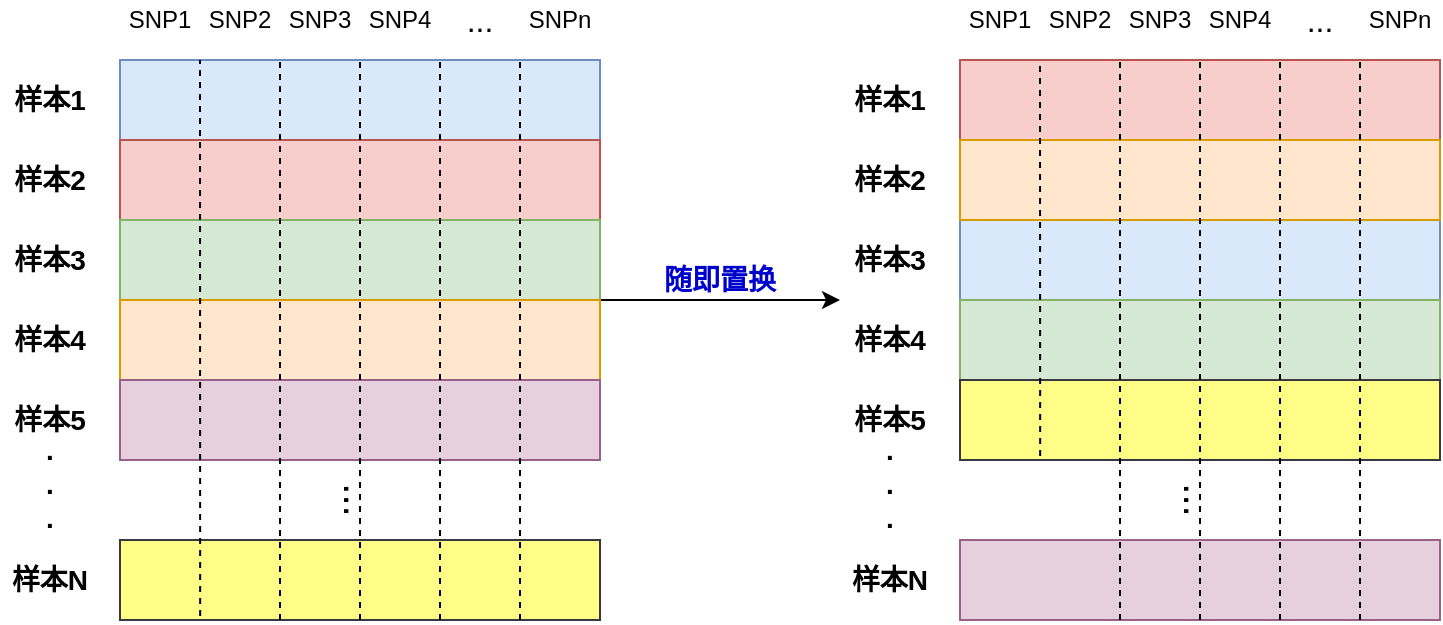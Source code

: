 <mxfile version="14.2.9" type="github">
  <diagram id="VVvAqjeIm9tNppdcGW4X" name="Page-1">
    <mxGraphModel dx="965" dy="574" grid="1" gridSize="10" guides="1" tooltips="1" connect="1" arrows="1" fold="1" page="1" pageScale="1" pageWidth="850" pageHeight="1100" math="0" shadow="0">
      <root>
        <mxCell id="0" />
        <mxCell id="1" parent="0" />
        <mxCell id="5PdYdf-0ahZzF7gw6_ej-33" value="" style="endArrow=classic;html=1;" edge="1" parent="1">
          <mxGeometry width="50" height="50" relative="1" as="geometry">
            <mxPoint x="320" y="160" as="sourcePoint" />
            <mxPoint x="440" y="160" as="targetPoint" />
          </mxGeometry>
        </mxCell>
        <mxCell id="5PdYdf-0ahZzF7gw6_ej-34" value="" style="group" vertex="1" connectable="0" parent="1">
          <mxGeometry x="20" y="10" width="300" height="310" as="geometry" />
        </mxCell>
        <mxCell id="5PdYdf-0ahZzF7gw6_ej-7" value="" style="rounded=0;whiteSpace=wrap;html=1;fillColor=#dae8fc;strokeColor=#6c8ebf;" vertex="1" parent="5PdYdf-0ahZzF7gw6_ej-34">
          <mxGeometry x="60" y="30" width="240" height="40" as="geometry" />
        </mxCell>
        <mxCell id="5PdYdf-0ahZzF7gw6_ej-8" value="" style="rounded=0;whiteSpace=wrap;html=1;fillColor=#f8cecc;strokeColor=#b85450;" vertex="1" parent="5PdYdf-0ahZzF7gw6_ej-34">
          <mxGeometry x="60" y="70" width="240" height="40" as="geometry" />
        </mxCell>
        <mxCell id="5PdYdf-0ahZzF7gw6_ej-9" value="" style="rounded=0;whiteSpace=wrap;html=1;fillColor=#d5e8d4;strokeColor=#82b366;" vertex="1" parent="5PdYdf-0ahZzF7gw6_ej-34">
          <mxGeometry x="60" y="110" width="240" height="40" as="geometry" />
        </mxCell>
        <mxCell id="5PdYdf-0ahZzF7gw6_ej-10" value="" style="rounded=0;whiteSpace=wrap;html=1;fillColor=#ffe6cc;strokeColor=#d79b00;" vertex="1" parent="5PdYdf-0ahZzF7gw6_ej-34">
          <mxGeometry x="60" y="150" width="240" height="40" as="geometry" />
        </mxCell>
        <mxCell id="5PdYdf-0ahZzF7gw6_ej-11" value="" style="rounded=0;whiteSpace=wrap;html=1;fillColor=#e6d0de;strokeColor=#996185;" vertex="1" parent="5PdYdf-0ahZzF7gw6_ej-34">
          <mxGeometry x="60" y="190" width="240" height="40" as="geometry" />
        </mxCell>
        <mxCell id="5PdYdf-0ahZzF7gw6_ej-12" value="" style="rounded=0;whiteSpace=wrap;html=1;fillColor=#ffff88;strokeColor=#36393d;" vertex="1" parent="5PdYdf-0ahZzF7gw6_ej-34">
          <mxGeometry x="60" y="270" width="240" height="40" as="geometry" />
        </mxCell>
        <mxCell id="5PdYdf-0ahZzF7gw6_ej-13" value="&lt;font style=&quot;font-size: 20px&quot;&gt;...&lt;/font&gt;" style="text;html=1;strokeColor=none;fillColor=none;align=center;verticalAlign=middle;whiteSpace=wrap;rounded=0;rotation=90;" vertex="1" parent="5PdYdf-0ahZzF7gw6_ej-34">
          <mxGeometry x="160" y="240" width="40" height="20" as="geometry" />
        </mxCell>
        <mxCell id="5PdYdf-0ahZzF7gw6_ej-14" value="" style="endArrow=none;dashed=1;html=1;exitX=0.167;exitY=0.95;exitDx=0;exitDy=0;exitPerimeter=0;" edge="1" parent="5PdYdf-0ahZzF7gw6_ej-34" source="5PdYdf-0ahZzF7gw6_ej-12">
          <mxGeometry width="50" height="50" relative="1" as="geometry">
            <mxPoint x="380" y="310" as="sourcePoint" />
            <mxPoint x="100" y="30" as="targetPoint" />
          </mxGeometry>
        </mxCell>
        <mxCell id="5PdYdf-0ahZzF7gw6_ej-15" value="" style="endArrow=none;dashed=1;html=1;exitX=0.167;exitY=0.95;exitDx=0;exitDy=0;exitPerimeter=0;" edge="1" parent="5PdYdf-0ahZzF7gw6_ej-34">
          <mxGeometry width="50" height="50" relative="1" as="geometry">
            <mxPoint x="140" y="310" as="sourcePoint" />
            <mxPoint x="140" y="30" as="targetPoint" />
          </mxGeometry>
        </mxCell>
        <mxCell id="5PdYdf-0ahZzF7gw6_ej-16" value="" style="endArrow=none;dashed=1;html=1;exitX=0.167;exitY=0.95;exitDx=0;exitDy=0;exitPerimeter=0;" edge="1" parent="5PdYdf-0ahZzF7gw6_ej-34">
          <mxGeometry width="50" height="50" relative="1" as="geometry">
            <mxPoint x="180" y="310" as="sourcePoint" />
            <mxPoint x="180" y="30" as="targetPoint" />
          </mxGeometry>
        </mxCell>
        <mxCell id="5PdYdf-0ahZzF7gw6_ej-17" value="" style="endArrow=none;dashed=1;html=1;exitX=0.167;exitY=0.95;exitDx=0;exitDy=0;exitPerimeter=0;" edge="1" parent="5PdYdf-0ahZzF7gw6_ej-34">
          <mxGeometry width="50" height="50" relative="1" as="geometry">
            <mxPoint x="220" y="310" as="sourcePoint" />
            <mxPoint x="220" y="30" as="targetPoint" />
          </mxGeometry>
        </mxCell>
        <mxCell id="5PdYdf-0ahZzF7gw6_ej-18" value="" style="endArrow=none;dashed=1;html=1;exitX=0.167;exitY=0.95;exitDx=0;exitDy=0;exitPerimeter=0;" edge="1" parent="5PdYdf-0ahZzF7gw6_ej-34">
          <mxGeometry width="50" height="50" relative="1" as="geometry">
            <mxPoint x="260" y="310" as="sourcePoint" />
            <mxPoint x="260" y="30" as="targetPoint" />
          </mxGeometry>
        </mxCell>
        <mxCell id="5PdYdf-0ahZzF7gw6_ej-19" value="&lt;font style=&quot;font-size: 14px&quot;&gt;&lt;b&gt;样本1&lt;/b&gt;&lt;/font&gt;" style="text;html=1;strokeColor=none;fillColor=none;align=center;verticalAlign=middle;whiteSpace=wrap;rounded=0;" vertex="1" parent="5PdYdf-0ahZzF7gw6_ej-34">
          <mxGeometry y="40" width="50" height="20" as="geometry" />
        </mxCell>
        <mxCell id="5PdYdf-0ahZzF7gw6_ej-20" value="&lt;font style=&quot;font-size: 14px&quot;&gt;&lt;b&gt;样本2&lt;/b&gt;&lt;/font&gt;" style="text;html=1;strokeColor=none;fillColor=none;align=center;verticalAlign=middle;whiteSpace=wrap;rounded=0;" vertex="1" parent="5PdYdf-0ahZzF7gw6_ej-34">
          <mxGeometry y="80" width="50" height="20" as="geometry" />
        </mxCell>
        <mxCell id="5PdYdf-0ahZzF7gw6_ej-22" value="&lt;font style=&quot;font-size: 14px&quot;&gt;&lt;b&gt;样本3&lt;/b&gt;&lt;/font&gt;" style="text;html=1;strokeColor=none;fillColor=none;align=center;verticalAlign=middle;whiteSpace=wrap;rounded=0;" vertex="1" parent="5PdYdf-0ahZzF7gw6_ej-34">
          <mxGeometry y="120" width="50" height="20" as="geometry" />
        </mxCell>
        <mxCell id="5PdYdf-0ahZzF7gw6_ej-23" value="&lt;font style=&quot;font-size: 14px&quot;&gt;&lt;b&gt;样本4&lt;/b&gt;&lt;/font&gt;" style="text;html=1;strokeColor=none;fillColor=none;align=center;verticalAlign=middle;whiteSpace=wrap;rounded=0;" vertex="1" parent="5PdYdf-0ahZzF7gw6_ej-34">
          <mxGeometry y="160" width="50" height="20" as="geometry" />
        </mxCell>
        <mxCell id="5PdYdf-0ahZzF7gw6_ej-24" value="&lt;font style=&quot;font-size: 14px&quot;&gt;&lt;b&gt;样本5&lt;/b&gt;&lt;/font&gt;" style="text;html=1;strokeColor=none;fillColor=none;align=center;verticalAlign=middle;whiteSpace=wrap;rounded=0;" vertex="1" parent="5PdYdf-0ahZzF7gw6_ej-34">
          <mxGeometry y="200" width="50" height="20" as="geometry" />
        </mxCell>
        <mxCell id="5PdYdf-0ahZzF7gw6_ej-25" value="&lt;span style=&quot;font-size: 14px&quot;&gt;&lt;b&gt;.&lt;br&gt;.&lt;br&gt;.&lt;br&gt;&lt;br&gt;&lt;/b&gt;&lt;/span&gt;" style="text;html=1;strokeColor=none;fillColor=none;align=center;verticalAlign=middle;whiteSpace=wrap;rounded=0;" vertex="1" parent="5PdYdf-0ahZzF7gw6_ej-34">
          <mxGeometry y="240" width="50" height="20" as="geometry" />
        </mxCell>
        <mxCell id="5PdYdf-0ahZzF7gw6_ej-26" value="&lt;font style=&quot;font-size: 14px&quot;&gt;&lt;b&gt;样本N&lt;/b&gt;&lt;/font&gt;" style="text;html=1;strokeColor=none;fillColor=none;align=center;verticalAlign=middle;whiteSpace=wrap;rounded=0;" vertex="1" parent="5PdYdf-0ahZzF7gw6_ej-34">
          <mxGeometry y="280" width="50" height="20" as="geometry" />
        </mxCell>
        <mxCell id="5PdYdf-0ahZzF7gw6_ej-27" value="SNP1" style="text;html=1;strokeColor=none;fillColor=none;align=center;verticalAlign=middle;whiteSpace=wrap;rounded=0;" vertex="1" parent="5PdYdf-0ahZzF7gw6_ej-34">
          <mxGeometry x="60" width="40" height="20" as="geometry" />
        </mxCell>
        <mxCell id="5PdYdf-0ahZzF7gw6_ej-28" value="SNP2" style="text;html=1;strokeColor=none;fillColor=none;align=center;verticalAlign=middle;whiteSpace=wrap;rounded=0;" vertex="1" parent="5PdYdf-0ahZzF7gw6_ej-34">
          <mxGeometry x="100" width="40" height="20" as="geometry" />
        </mxCell>
        <mxCell id="5PdYdf-0ahZzF7gw6_ej-29" value="SNP3" style="text;html=1;strokeColor=none;fillColor=none;align=center;verticalAlign=middle;whiteSpace=wrap;rounded=0;" vertex="1" parent="5PdYdf-0ahZzF7gw6_ej-34">
          <mxGeometry x="140" width="40" height="20" as="geometry" />
        </mxCell>
        <mxCell id="5PdYdf-0ahZzF7gw6_ej-30" value="SNP4" style="text;html=1;strokeColor=none;fillColor=none;align=center;verticalAlign=middle;whiteSpace=wrap;rounded=0;" vertex="1" parent="5PdYdf-0ahZzF7gw6_ej-34">
          <mxGeometry x="180" width="40" height="20" as="geometry" />
        </mxCell>
        <mxCell id="5PdYdf-0ahZzF7gw6_ej-31" value="&lt;font style=&quot;font-size: 16px&quot;&gt;...&lt;/font&gt;" style="text;html=1;strokeColor=none;fillColor=none;align=center;verticalAlign=middle;whiteSpace=wrap;rounded=0;" vertex="1" parent="5PdYdf-0ahZzF7gw6_ej-34">
          <mxGeometry x="220" width="40" height="20" as="geometry" />
        </mxCell>
        <mxCell id="5PdYdf-0ahZzF7gw6_ej-32" value="SNPn" style="text;html=1;strokeColor=none;fillColor=none;align=center;verticalAlign=middle;whiteSpace=wrap;rounded=0;" vertex="1" parent="5PdYdf-0ahZzF7gw6_ej-34">
          <mxGeometry x="260" width="40" height="20" as="geometry" />
        </mxCell>
        <mxCell id="5PdYdf-0ahZzF7gw6_ej-36" value="" style="rounded=0;whiteSpace=wrap;html=1;fillColor=#dae8fc;strokeColor=#6c8ebf;" vertex="1" parent="1">
          <mxGeometry x="500" y="120" width="240" height="40" as="geometry" />
        </mxCell>
        <mxCell id="5PdYdf-0ahZzF7gw6_ej-37" value="" style="rounded=0;whiteSpace=wrap;html=1;fillColor=#f8cecc;strokeColor=#b85450;" vertex="1" parent="1">
          <mxGeometry x="500" y="40" width="240" height="40" as="geometry" />
        </mxCell>
        <mxCell id="5PdYdf-0ahZzF7gw6_ej-38" value="" style="rounded=0;whiteSpace=wrap;html=1;fillColor=#d5e8d4;strokeColor=#82b366;" vertex="1" parent="1">
          <mxGeometry x="500" y="160" width="240" height="40" as="geometry" />
        </mxCell>
        <mxCell id="5PdYdf-0ahZzF7gw6_ej-39" value="" style="rounded=0;whiteSpace=wrap;html=1;fillColor=#ffe6cc;strokeColor=#d79b00;" vertex="1" parent="1">
          <mxGeometry x="500" y="80" width="240" height="40" as="geometry" />
        </mxCell>
        <mxCell id="5PdYdf-0ahZzF7gw6_ej-40" value="" style="rounded=0;whiteSpace=wrap;html=1;fillColor=#e6d0de;strokeColor=#996185;" vertex="1" parent="1">
          <mxGeometry x="500" y="280" width="240" height="40" as="geometry" />
        </mxCell>
        <mxCell id="5PdYdf-0ahZzF7gw6_ej-41" value="" style="rounded=0;whiteSpace=wrap;html=1;fillColor=#ffff88;strokeColor=#36393d;" vertex="1" parent="1">
          <mxGeometry x="500" y="200" width="240" height="40" as="geometry" />
        </mxCell>
        <mxCell id="5PdYdf-0ahZzF7gw6_ej-42" value="&lt;font style=&quot;font-size: 20px&quot;&gt;...&lt;/font&gt;" style="text;html=1;strokeColor=none;fillColor=none;align=center;verticalAlign=middle;whiteSpace=wrap;rounded=0;rotation=90;" vertex="1" parent="1">
          <mxGeometry x="600" y="250" width="40" height="20" as="geometry" />
        </mxCell>
        <mxCell id="5PdYdf-0ahZzF7gw6_ej-43" value="" style="endArrow=none;dashed=1;html=1;exitX=0.167;exitY=0.95;exitDx=0;exitDy=0;exitPerimeter=0;" edge="1" parent="1" source="5PdYdf-0ahZzF7gw6_ej-41">
          <mxGeometry x="440" y="10" width="50" height="50" as="geometry">
            <mxPoint x="820" y="320" as="sourcePoint" />
            <mxPoint x="540" y="40" as="targetPoint" />
          </mxGeometry>
        </mxCell>
        <mxCell id="5PdYdf-0ahZzF7gw6_ej-44" value="" style="endArrow=none;dashed=1;html=1;exitX=0.167;exitY=0.95;exitDx=0;exitDy=0;exitPerimeter=0;" edge="1" parent="1">
          <mxGeometry x="440" y="10" width="50" height="50" as="geometry">
            <mxPoint x="580" y="320" as="sourcePoint" />
            <mxPoint x="580" y="40" as="targetPoint" />
          </mxGeometry>
        </mxCell>
        <mxCell id="5PdYdf-0ahZzF7gw6_ej-45" value="" style="endArrow=none;dashed=1;html=1;exitX=0.167;exitY=0.95;exitDx=0;exitDy=0;exitPerimeter=0;" edge="1" parent="1">
          <mxGeometry x="440" y="10" width="50" height="50" as="geometry">
            <mxPoint x="620" y="320" as="sourcePoint" />
            <mxPoint x="620" y="40" as="targetPoint" />
          </mxGeometry>
        </mxCell>
        <mxCell id="5PdYdf-0ahZzF7gw6_ej-46" value="" style="endArrow=none;dashed=1;html=1;exitX=0.167;exitY=0.95;exitDx=0;exitDy=0;exitPerimeter=0;" edge="1" parent="1">
          <mxGeometry x="440" y="10" width="50" height="50" as="geometry">
            <mxPoint x="660" y="320" as="sourcePoint" />
            <mxPoint x="660" y="40" as="targetPoint" />
          </mxGeometry>
        </mxCell>
        <mxCell id="5PdYdf-0ahZzF7gw6_ej-47" value="" style="endArrow=none;dashed=1;html=1;exitX=0.167;exitY=0.95;exitDx=0;exitDy=0;exitPerimeter=0;" edge="1" parent="1">
          <mxGeometry x="440" y="10" width="50" height="50" as="geometry">
            <mxPoint x="700" y="320" as="sourcePoint" />
            <mxPoint x="700" y="40" as="targetPoint" />
          </mxGeometry>
        </mxCell>
        <mxCell id="5PdYdf-0ahZzF7gw6_ej-48" value="&lt;font style=&quot;font-size: 14px&quot;&gt;&lt;b&gt;样本1&lt;/b&gt;&lt;/font&gt;" style="text;html=1;strokeColor=none;fillColor=none;align=center;verticalAlign=middle;whiteSpace=wrap;rounded=0;" vertex="1" parent="1">
          <mxGeometry x="440" y="50" width="50" height="20" as="geometry" />
        </mxCell>
        <mxCell id="5PdYdf-0ahZzF7gw6_ej-49" value="&lt;font style=&quot;font-size: 14px&quot;&gt;&lt;b&gt;样本2&lt;/b&gt;&lt;/font&gt;" style="text;html=1;strokeColor=none;fillColor=none;align=center;verticalAlign=middle;whiteSpace=wrap;rounded=0;" vertex="1" parent="1">
          <mxGeometry x="440" y="90" width="50" height="20" as="geometry" />
        </mxCell>
        <mxCell id="5PdYdf-0ahZzF7gw6_ej-50" value="&lt;font style=&quot;font-size: 14px&quot;&gt;&lt;b&gt;样本3&lt;/b&gt;&lt;/font&gt;" style="text;html=1;strokeColor=none;fillColor=none;align=center;verticalAlign=middle;whiteSpace=wrap;rounded=0;" vertex="1" parent="1">
          <mxGeometry x="440" y="130" width="50" height="20" as="geometry" />
        </mxCell>
        <mxCell id="5PdYdf-0ahZzF7gw6_ej-51" value="&lt;font style=&quot;font-size: 14px&quot;&gt;&lt;b&gt;样本4&lt;/b&gt;&lt;/font&gt;" style="text;html=1;strokeColor=none;fillColor=none;align=center;verticalAlign=middle;whiteSpace=wrap;rounded=0;" vertex="1" parent="1">
          <mxGeometry x="440" y="170" width="50" height="20" as="geometry" />
        </mxCell>
        <mxCell id="5PdYdf-0ahZzF7gw6_ej-52" value="&lt;font style=&quot;font-size: 14px&quot;&gt;&lt;b&gt;样本5&lt;/b&gt;&lt;/font&gt;" style="text;html=1;strokeColor=none;fillColor=none;align=center;verticalAlign=middle;whiteSpace=wrap;rounded=0;" vertex="1" parent="1">
          <mxGeometry x="440" y="210" width="50" height="20" as="geometry" />
        </mxCell>
        <mxCell id="5PdYdf-0ahZzF7gw6_ej-53" value="&lt;span style=&quot;font-size: 14px&quot;&gt;&lt;b&gt;.&lt;br&gt;.&lt;br&gt;.&lt;br&gt;&lt;br&gt;&lt;/b&gt;&lt;/span&gt;" style="text;html=1;strokeColor=none;fillColor=none;align=center;verticalAlign=middle;whiteSpace=wrap;rounded=0;" vertex="1" parent="1">
          <mxGeometry x="440" y="250" width="50" height="20" as="geometry" />
        </mxCell>
        <mxCell id="5PdYdf-0ahZzF7gw6_ej-54" value="&lt;font style=&quot;font-size: 14px&quot;&gt;&lt;b&gt;样本N&lt;/b&gt;&lt;/font&gt;" style="text;html=1;strokeColor=none;fillColor=none;align=center;verticalAlign=middle;whiteSpace=wrap;rounded=0;" vertex="1" parent="1">
          <mxGeometry x="440" y="290" width="50" height="20" as="geometry" />
        </mxCell>
        <mxCell id="5PdYdf-0ahZzF7gw6_ej-55" value="SNP1" style="text;html=1;strokeColor=none;fillColor=none;align=center;verticalAlign=middle;whiteSpace=wrap;rounded=0;" vertex="1" parent="1">
          <mxGeometry x="500" y="10" width="40" height="20" as="geometry" />
        </mxCell>
        <mxCell id="5PdYdf-0ahZzF7gw6_ej-56" value="SNP2" style="text;html=1;strokeColor=none;fillColor=none;align=center;verticalAlign=middle;whiteSpace=wrap;rounded=0;" vertex="1" parent="1">
          <mxGeometry x="540" y="10" width="40" height="20" as="geometry" />
        </mxCell>
        <mxCell id="5PdYdf-0ahZzF7gw6_ej-57" value="SNP3" style="text;html=1;strokeColor=none;fillColor=none;align=center;verticalAlign=middle;whiteSpace=wrap;rounded=0;" vertex="1" parent="1">
          <mxGeometry x="580" y="10" width="40" height="20" as="geometry" />
        </mxCell>
        <mxCell id="5PdYdf-0ahZzF7gw6_ej-58" value="SNP4" style="text;html=1;strokeColor=none;fillColor=none;align=center;verticalAlign=middle;whiteSpace=wrap;rounded=0;" vertex="1" parent="1">
          <mxGeometry x="620" y="10" width="40" height="20" as="geometry" />
        </mxCell>
        <mxCell id="5PdYdf-0ahZzF7gw6_ej-60" value="SNPn" style="text;html=1;strokeColor=none;fillColor=none;align=center;verticalAlign=middle;whiteSpace=wrap;rounded=0;" vertex="1" parent="1">
          <mxGeometry x="700" y="10" width="40" height="20" as="geometry" />
        </mxCell>
        <mxCell id="5PdYdf-0ahZzF7gw6_ej-61" value="&lt;font color=&quot;#0000cc&quot;&gt;随即置换&lt;/font&gt;" style="text;html=1;strokeColor=none;fillColor=none;align=center;verticalAlign=middle;whiteSpace=wrap;rounded=0;fontSize=14;fontStyle=1" vertex="1" parent="1">
          <mxGeometry x="350" y="140" width="60" height="20" as="geometry" />
        </mxCell>
        <mxCell id="5PdYdf-0ahZzF7gw6_ej-62" value="&lt;font style=&quot;font-size: 16px&quot;&gt;...&lt;/font&gt;" style="text;html=1;strokeColor=none;fillColor=none;align=center;verticalAlign=middle;whiteSpace=wrap;rounded=0;" vertex="1" parent="1">
          <mxGeometry x="660" y="10" width="40" height="20" as="geometry" />
        </mxCell>
      </root>
    </mxGraphModel>
  </diagram>
</mxfile>
